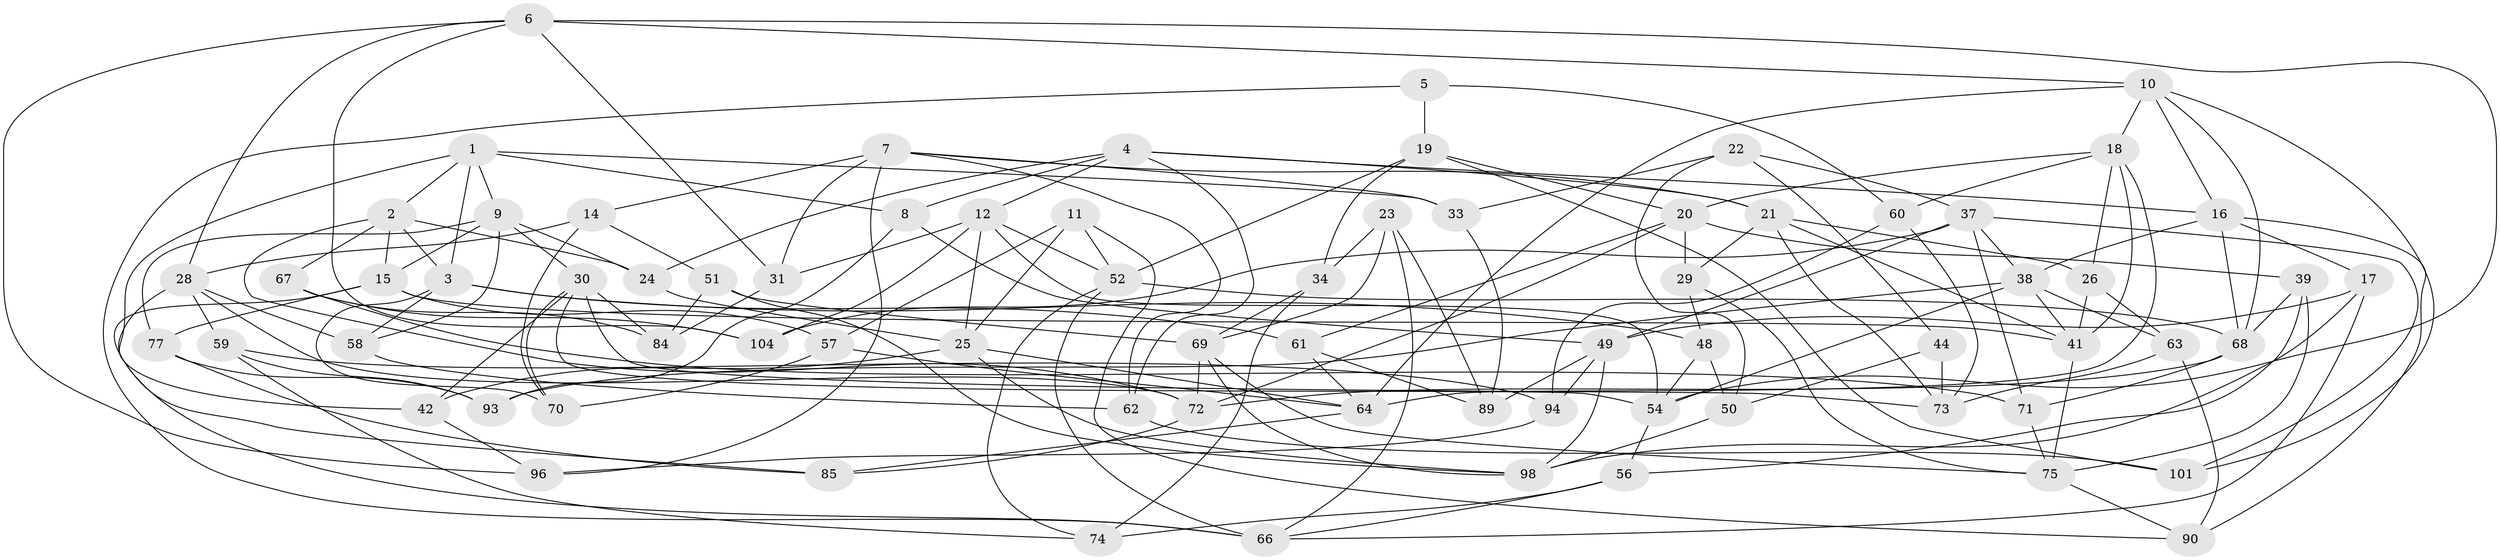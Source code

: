 // Generated by graph-tools (version 1.1) at 2025/24/03/03/25 07:24:23]
// undirected, 73 vertices, 176 edges
graph export_dot {
graph [start="1"]
  node [color=gray90,style=filled];
  1 [super="+65"];
  2 [super="+40"];
  3 [super="+79"];
  4 [super="+13"];
  5;
  6 [super="+91"];
  7 [super="+46"];
  8;
  9 [super="+97"];
  10 [super="+105"];
  11;
  12 [super="+45"];
  14;
  15 [super="+53"];
  16 [super="+32"];
  17;
  18 [super="+35"];
  19 [super="+43"];
  20 [super="+99"];
  21 [super="+27"];
  22;
  23;
  24;
  25 [super="+36"];
  26;
  28 [super="+47"];
  29;
  30 [super="+81"];
  31;
  33;
  34;
  37 [super="+88"];
  38 [super="+80"];
  39;
  41 [super="+95"];
  42;
  44;
  48;
  49 [super="+55"];
  50;
  51;
  52 [super="+78"];
  54 [super="+86"];
  56;
  57;
  58;
  59;
  60;
  61;
  62;
  63;
  64 [super="+100"];
  66 [super="+103"];
  67;
  68 [super="+83"];
  69 [super="+92"];
  70;
  71;
  72 [super="+76"];
  73 [super="+82"];
  74;
  75 [super="+87"];
  77;
  84;
  85;
  89;
  90;
  93;
  94;
  96;
  98 [super="+102"];
  101;
  104;
  1 -- 2;
  1 -- 8;
  1 -- 42;
  1 -- 33;
  1 -- 3;
  1 -- 9;
  2 -- 67;
  2 -- 24;
  2 -- 3;
  2 -- 15;
  2 -- 72;
  3 -- 48;
  3 -- 58;
  3 -- 61;
  3 -- 70;
  4 -- 24;
  4 -- 8;
  4 -- 62;
  4 -- 16;
  4 -- 21;
  4 -- 12;
  5 -- 19 [weight=2];
  5 -- 60;
  5 -- 66;
  6 -- 104;
  6 -- 28;
  6 -- 96;
  6 -- 31;
  6 -- 10;
  6 -- 54;
  7 -- 31;
  7 -- 96;
  7 -- 21;
  7 -- 62;
  7 -- 33;
  7 -- 14;
  8 -- 93;
  8 -- 49;
  9 -- 30;
  9 -- 58;
  9 -- 24;
  9 -- 77;
  9 -- 15;
  10 -- 64;
  10 -- 101;
  10 -- 16;
  10 -- 68;
  10 -- 18;
  11 -- 57;
  11 -- 25;
  11 -- 90;
  11 -- 52;
  12 -- 25;
  12 -- 104;
  12 -- 54;
  12 -- 31;
  12 -- 52;
  14 -- 51;
  14 -- 70;
  14 -- 28;
  15 -- 57;
  15 -- 77;
  15 -- 41;
  15 -- 66;
  16 -- 90;
  16 -- 17;
  16 -- 38;
  16 -- 68;
  17 -- 49;
  17 -- 66;
  17 -- 98;
  18 -- 20;
  18 -- 41;
  18 -- 26;
  18 -- 60;
  18 -- 64;
  19 -- 34;
  19 -- 101;
  19 -- 52;
  19 -- 20;
  20 -- 61;
  20 -- 29;
  20 -- 39;
  20 -- 72;
  21 -- 29;
  21 -- 73;
  21 -- 26;
  21 -- 41;
  22 -- 37;
  22 -- 50;
  22 -- 33;
  22 -- 44;
  23 -- 69;
  23 -- 34;
  23 -- 66;
  23 -- 89;
  24 -- 25;
  25 -- 42;
  25 -- 98;
  25 -- 64;
  26 -- 41;
  26 -- 63;
  28 -- 72;
  28 -- 59;
  28 -- 58;
  28 -- 85;
  29 -- 75;
  29 -- 48;
  30 -- 70;
  30 -- 54;
  30 -- 73;
  30 -- 42;
  30 -- 84;
  31 -- 84;
  33 -- 89;
  34 -- 74;
  34 -- 69;
  37 -- 71;
  37 -- 104;
  37 -- 101;
  37 -- 38;
  37 -- 49;
  38 -- 63;
  38 -- 41;
  38 -- 93;
  38 -- 54;
  39 -- 75;
  39 -- 56;
  39 -- 68;
  41 -- 75;
  42 -- 96;
  44 -- 73 [weight=2];
  44 -- 50;
  48 -- 50;
  48 -- 54;
  49 -- 89;
  49 -- 98;
  49 -- 94;
  50 -- 98;
  51 -- 84;
  51 -- 98;
  51 -- 69;
  52 -- 68;
  52 -- 66;
  52 -- 74;
  54 -- 56;
  56 -- 74;
  56 -- 66;
  57 -- 70;
  57 -- 64;
  58 -- 62;
  59 -- 93;
  59 -- 94;
  59 -- 74;
  60 -- 73;
  60 -- 94;
  61 -- 64;
  61 -- 89;
  62 -- 101;
  63 -- 90;
  63 -- 73;
  64 -- 85;
  67 -- 104;
  67 -- 71;
  67 -- 84;
  68 -- 71;
  68 -- 72;
  69 -- 72;
  69 -- 98;
  69 -- 75;
  71 -- 75;
  72 -- 85;
  75 -- 90;
  77 -- 85;
  77 -- 93;
  94 -- 96;
}
